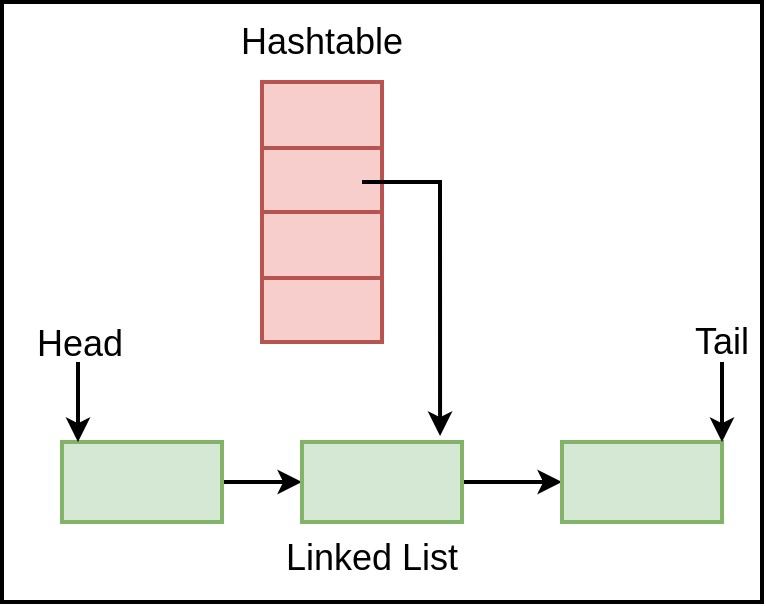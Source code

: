 <mxfile version="14.6.11" type="github">
  <diagram id="3lkcZplmkiBtZA0ICGr5" name="Page-1">
    <mxGraphModel dx="1350" dy="730" grid="1" gridSize="10" guides="1" tooltips="1" connect="1" arrows="1" fold="1" page="1" pageScale="1" pageWidth="827" pageHeight="1169" math="0" shadow="0">
      <root>
        <mxCell id="0" />
        <mxCell id="1" parent="0" />
        <mxCell id="8nIb7IwEr145XSM_-1qm-3" value="" style="rounded=0;whiteSpace=wrap;html=1;strokeWidth=2;" vertex="1" parent="1">
          <mxGeometry x="22" y="150" width="380" height="300" as="geometry" />
        </mxCell>
        <mxCell id="kCLPto10Mg7Tokv_uA4M-14" style="edgeStyle=orthogonalEdgeStyle;rounded=0;orthogonalLoop=1;jettySize=auto;html=1;exitX=1;exitY=0.5;exitDx=0;exitDy=0;entryX=0;entryY=0.5;entryDx=0;entryDy=0;strokeWidth=2;" parent="1" source="kCLPto10Mg7Tokv_uA4M-2" target="kCLPto10Mg7Tokv_uA4M-3" edge="1">
          <mxGeometry relative="1" as="geometry" />
        </mxCell>
        <mxCell id="kCLPto10Mg7Tokv_uA4M-2" value="" style="rounded=0;whiteSpace=wrap;html=1;strokeWidth=2;fillColor=#d5e8d4;strokeColor=#82b366;" parent="1" vertex="1">
          <mxGeometry x="52" y="370" width="80" height="40" as="geometry" />
        </mxCell>
        <mxCell id="kCLPto10Mg7Tokv_uA4M-15" style="edgeStyle=orthogonalEdgeStyle;rounded=0;orthogonalLoop=1;jettySize=auto;html=1;entryX=0;entryY=0.5;entryDx=0;entryDy=0;strokeWidth=2;" parent="1" source="kCLPto10Mg7Tokv_uA4M-3" target="kCLPto10Mg7Tokv_uA4M-4" edge="1">
          <mxGeometry relative="1" as="geometry" />
        </mxCell>
        <mxCell id="kCLPto10Mg7Tokv_uA4M-3" value="" style="rounded=0;whiteSpace=wrap;html=1;strokeWidth=2;fillColor=#d5e8d4;strokeColor=#82b366;" parent="1" vertex="1">
          <mxGeometry x="172" y="370" width="80" height="40" as="geometry" />
        </mxCell>
        <mxCell id="kCLPto10Mg7Tokv_uA4M-4" value="" style="rounded=0;whiteSpace=wrap;html=1;strokeWidth=2;perimeterSpacing=0;fillColor=#d5e8d4;strokeColor=#82b366;" parent="1" vertex="1">
          <mxGeometry x="302" y="370" width="80" height="40" as="geometry" />
        </mxCell>
        <mxCell id="kCLPto10Mg7Tokv_uA4M-5" value="" style="shape=table;html=1;whiteSpace=wrap;startSize=0;container=1;collapsible=0;childLayout=tableLayout;strokeWidth=2;fillColor=#f8cecc;strokeColor=#b85450;" parent="1" vertex="1">
          <mxGeometry x="152" y="190" width="60" height="130" as="geometry" />
        </mxCell>
        <mxCell id="kCLPto10Mg7Tokv_uA4M-6" value="" style="shape=partialRectangle;html=1;whiteSpace=wrap;collapsible=0;dropTarget=0;pointerEvents=0;fillColor=none;top=0;left=0;bottom=0;right=0;points=[[0,0.5],[1,0.5]];portConstraint=eastwest;strokeWidth=2;" parent="kCLPto10Mg7Tokv_uA4M-5" vertex="1">
          <mxGeometry width="60" height="33" as="geometry" />
        </mxCell>
        <mxCell id="kCLPto10Mg7Tokv_uA4M-7" value="" style="shape=partialRectangle;html=1;whiteSpace=wrap;connectable=0;overflow=hidden;top=0;left=0;bottom=0;right=0;strokeWidth=2;fillColor=none;" parent="kCLPto10Mg7Tokv_uA4M-6" vertex="1">
          <mxGeometry width="60" height="33" as="geometry" />
        </mxCell>
        <mxCell id="kCLPto10Mg7Tokv_uA4M-8" value="" style="shape=partialRectangle;html=1;whiteSpace=wrap;collapsible=0;dropTarget=0;pointerEvents=0;fillColor=none;top=0;left=0;bottom=0;right=0;points=[[0,0.5],[1,0.5]];portConstraint=eastwest;" parent="kCLPto10Mg7Tokv_uA4M-5" vertex="1">
          <mxGeometry y="33" width="60" height="32" as="geometry" />
        </mxCell>
        <mxCell id="kCLPto10Mg7Tokv_uA4M-9" value="" style="shape=partialRectangle;html=1;whiteSpace=wrap;connectable=0;overflow=hidden;fillColor=none;top=0;left=0;bottom=0;right=0;strokeWidth=2;" parent="kCLPto10Mg7Tokv_uA4M-8" vertex="1">
          <mxGeometry width="60" height="32" as="geometry" />
        </mxCell>
        <mxCell id="kCLPto10Mg7Tokv_uA4M-10" value="" style="shape=partialRectangle;html=1;whiteSpace=wrap;collapsible=0;dropTarget=0;pointerEvents=0;fillColor=none;top=0;left=0;bottom=0;right=0;points=[[0,0.5],[1,0.5]];portConstraint=eastwest;" parent="kCLPto10Mg7Tokv_uA4M-5" vertex="1">
          <mxGeometry y="65" width="60" height="33" as="geometry" />
        </mxCell>
        <mxCell id="kCLPto10Mg7Tokv_uA4M-11" value="" style="shape=partialRectangle;html=1;whiteSpace=wrap;connectable=0;overflow=hidden;fillColor=none;top=0;left=0;bottom=0;right=0;" parent="kCLPto10Mg7Tokv_uA4M-10" vertex="1">
          <mxGeometry width="60" height="33" as="geometry" />
        </mxCell>
        <mxCell id="kCLPto10Mg7Tokv_uA4M-12" value="" style="shape=partialRectangle;html=1;whiteSpace=wrap;collapsible=0;dropTarget=0;pointerEvents=0;fillColor=none;top=0;left=0;bottom=0;right=0;points=[[0,0.5],[1,0.5]];portConstraint=eastwest;" parent="kCLPto10Mg7Tokv_uA4M-5" vertex="1">
          <mxGeometry y="98" width="60" height="32" as="geometry" />
        </mxCell>
        <mxCell id="kCLPto10Mg7Tokv_uA4M-13" value="" style="shape=partialRectangle;html=1;whiteSpace=wrap;connectable=0;overflow=hidden;fillColor=none;top=0;left=0;bottom=0;right=0;" parent="kCLPto10Mg7Tokv_uA4M-12" vertex="1">
          <mxGeometry width="60" height="32" as="geometry" />
        </mxCell>
        <mxCell id="kCLPto10Mg7Tokv_uA4M-17" style="edgeStyle=orthogonalEdgeStyle;rounded=0;orthogonalLoop=1;jettySize=auto;html=1;exitX=0.5;exitY=1;exitDx=0;exitDy=0;entryX=0.1;entryY=0;entryDx=0;entryDy=0;entryPerimeter=0;strokeWidth=2;" parent="1" source="kCLPto10Mg7Tokv_uA4M-16" target="kCLPto10Mg7Tokv_uA4M-2" edge="1">
          <mxGeometry relative="1" as="geometry" />
        </mxCell>
        <mxCell id="kCLPto10Mg7Tokv_uA4M-16" value="Head" style="text;html=1;strokeColor=none;fillColor=none;align=center;verticalAlign=middle;whiteSpace=wrap;rounded=0;fontSize=18;" parent="1" vertex="1">
          <mxGeometry x="41" y="311" width="40" height="20" as="geometry" />
        </mxCell>
        <mxCell id="kCLPto10Mg7Tokv_uA4M-19" style="edgeStyle=orthogonalEdgeStyle;rounded=0;orthogonalLoop=1;jettySize=auto;html=1;entryX=1;entryY=0;entryDx=0;entryDy=0;strokeWidth=2;" parent="1" source="kCLPto10Mg7Tokv_uA4M-18" target="kCLPto10Mg7Tokv_uA4M-4" edge="1">
          <mxGeometry relative="1" as="geometry" />
        </mxCell>
        <mxCell id="kCLPto10Mg7Tokv_uA4M-18" value="Tail" style="text;html=1;strokeColor=none;fillColor=none;align=center;verticalAlign=middle;whiteSpace=wrap;rounded=0;fontSize=18;" parent="1" vertex="1">
          <mxGeometry x="362" y="310" width="40" height="20" as="geometry" />
        </mxCell>
        <mxCell id="kCLPto10Mg7Tokv_uA4M-26" value="Hashtable" style="text;html=1;strokeColor=none;fillColor=none;align=center;verticalAlign=middle;whiteSpace=wrap;rounded=0;fontSize=18;" parent="1" vertex="1">
          <mxGeometry x="137" y="160" width="90" height="20" as="geometry" />
        </mxCell>
        <mxCell id="8nIb7IwEr145XSM_-1qm-2" style="edgeStyle=orthogonalEdgeStyle;rounded=0;orthogonalLoop=1;jettySize=auto;html=1;entryX=0.863;entryY=-0.075;entryDx=0;entryDy=0;entryPerimeter=0;strokeWidth=2;" edge="1" parent="1" target="kCLPto10Mg7Tokv_uA4M-3">
          <mxGeometry relative="1" as="geometry">
            <mxPoint x="202" y="240" as="sourcePoint" />
            <Array as="points">
              <mxPoint x="241" y="240" />
            </Array>
          </mxGeometry>
        </mxCell>
        <mxCell id="8nIb7IwEr145XSM_-1qm-4" value="Linked List" style="text;html=1;strokeColor=none;fillColor=none;align=center;verticalAlign=middle;whiteSpace=wrap;rounded=0;fontSize=18;" vertex="1" parent="1">
          <mxGeometry x="162" y="418" width="90" height="20" as="geometry" />
        </mxCell>
      </root>
    </mxGraphModel>
  </diagram>
</mxfile>
